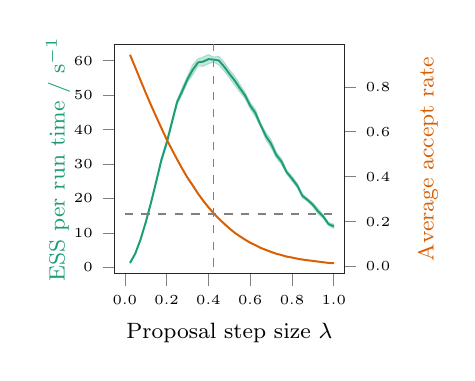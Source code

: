 % This file was created by matplotlib2tikz v0.6.11.
\pgfplotsset{scaled y ticks=false}

\begin{tikzpicture}

\definecolor{color1}{rgb}{0.851,0.373,0.008}
\definecolor{color0}{rgb}{0.106,0.62,0.467}

\begin{axis}[
  xlabel={\footnotesize Proposal step size $\lambda$},
  ylabel={\footnotesize\color{color0} ESS per run time / $\textrm{s}^{-1}$},
  y label style={at={(axis description cs:-0.15,.5)},rotate=0,anchor=south},
  width=45mm,
  height=45mm,
  xmin=-0.05, xmax=1.05,
  ymin=-1.872, ymax=64.773,
  xtick={-0.2,0,0.2,0.4,0.6,0.8,1,1.2},
  xticklabels={,0.0,0.2,0.4,0.6,0.8,1.0,},
  ytick={-10,0,10,20,30,40,50,60,70},
  yticklabels={,0,10,20,30,40,50,60,70},
  tick align=outside,
  tick pos=left,
  x grid style={white!80.0!black},
  y grid style={white!80.0!black},
  axis line style={lightgray!20.0!black},
  every tick label/.append style={font=\tiny},
]
\path [draw=color0, fill=color0, opacity=0.25] (axis cs:0.025,1.502)
--(axis cs:0.025,1.157)
--(axis cs:0.05,3.889)
--(axis cs:0.075,7.789)
--(axis cs:0.1,12.861)
--(axis cs:0.125,18.416)
--(axis cs:0.15,24.362)
--(axis cs:0.175,30.581)
--(axis cs:0.2,35.382)
--(axis cs:0.225,41.41)
--(axis cs:0.25,47.308)
--(axis cs:0.275,50.233)
--(axis cs:0.3,53.724)
--(axis cs:0.325,55.896)
--(axis cs:0.35,58.393)
--(axis cs:0.375,58.366)
--(axis cs:0.4,59.099)
--(axis cs:0.425,59.56)
--(axis cs:0.45,58.745)
--(axis cs:0.475,56.989)
--(axis cs:0.5,55.032)
--(axis cs:0.525,52.983)
--(axis cs:0.55,50.905)
--(axis cs:0.575,49.048)
--(axis cs:0.6,46.01)
--(axis cs:0.625,43.722)
--(axis cs:0.65,40.739)
--(axis cs:0.675,37.109)
--(axis cs:0.7,34.725)
--(axis cs:0.725,31.793)
--(axis cs:0.75,29.846)
--(axis cs:0.775,27.109)
--(axis cs:0.8,25.021)
--(axis cs:0.825,23.161)
--(axis cs:0.85,20.229)
--(axis cs:0.875,19.119)
--(axis cs:0.9,17.596)
--(axis cs:0.925,15.501)
--(axis cs:0.95,14.243)
--(axis cs:0.975,12.189)
--(axis cs:1,11.335)
--(axis cs:1,12.561)
--(axis cs:1,12.561)
--(axis cs:0.975,13.0)
--(axis cs:0.95,15.275)
--(axis cs:0.925,17.034)
--(axis cs:0.9,18.759)
--(axis cs:0.875,20.025)
--(axis cs:0.85,21.326)
--(axis cs:0.825,24.4)
--(axis cs:0.8,26.519)
--(axis cs:0.775,28.121)
--(axis cs:0.75,31.544)
--(axis cs:0.725,33.425)
--(axis cs:0.7,36.989)
--(axis cs:0.675,39.125)
--(axis cs:0.65,41.816)
--(axis cs:0.625,45.832)
--(axis cs:0.6,47.885)
--(axis cs:0.575,50.803)
--(axis cs:0.55,53.185)
--(axis cs:0.525,55.568)
--(axis cs:0.5,57.365)
--(axis cs:0.475,59.535)
--(axis cs:0.45,61.286)
--(axis cs:0.425,61.039)
--(axis cs:0.4,61.744)
--(axis cs:0.375,61.064)
--(axis cs:0.35,60.524)
--(axis cs:0.325,58.784)
--(axis cs:0.3,55.538)
--(axis cs:0.275,52.206)
--(axis cs:0.25,48.611)
--(axis cs:0.225,42.733)
--(axis cs:0.2,36.779)
--(axis cs:0.175,31.874)
--(axis cs:0.15,25.429)
--(axis cs:0.125,19.099)
--(axis cs:0.1,13.384)
--(axis cs:0.075,8.419)
--(axis cs:0.05,4.228)
--(axis cs:0.025,1.502)
--cycle;

\addplot [line width=0.7pt, color0, forget plot]
table {%
0.025 1.329
0.05 4.058
0.075 8.104
0.1 13.122
0.125 18.757
0.15 24.896
0.175 31.228
0.2 36.081
0.225 42.071
0.25 47.959
0.275 51.219
0.3 54.631
0.325 57.34
0.35 59.458
0.375 59.715
0.4 60.421
0.425 60.299
0.45 60.016
0.475 58.262
0.5 56.199
0.525 54.276
0.55 52.045
0.575 49.925
0.6 46.948
0.625 44.777
0.65 41.278
0.675 38.117
0.7 35.857
0.725 32.609
0.75 30.695
0.775 27.615
0.8 25.77
0.825 23.781
0.85 20.777
0.875 19.572
0.9 18.177
0.925 16.268
0.95 14.759
0.975 12.594
1 11.948
};

\end{axis}

\begin{axis}[
  ylabel={\footnotesize\color{color1} Average accept rate},
  axis y line*=right,
  axis x line=none,
  y label style={at={(axis description cs:1.45,.5)},rotate=0,anchor=south},
  width=45mm,
  height=45mm,
  xmin=-0.05, xmax=1.05,
  ymin=-0.033, ymax=0.99,
  ytick={-0.2,0,0.2,0.4,0.6,0.8,1,1.2},
  yticklabels={,0.0,0.2,0.4,0.6,0.8,1.0,},
  tick align=outside,
  tick pos=right,
  x grid style={white!80.0!black},
  y grid style={white!80.0!black},
  axis line style={lightgray!20.0!black},
  every tick label/.append style={font=\tiny},
]
\path [draw=color1, fill=color1, opacity=0.25] (axis cs:0.025,0.944)
--(axis cs:0.025,0.94)
--(axis cs:0.05,0.883)
--(axis cs:0.075,0.828)
--(axis cs:0.1,0.772)
--(axis cs:0.125,0.716)
--(axis cs:0.15,0.665)
--(axis cs:0.175,0.613)
--(axis cs:0.2,0.564)
--(axis cs:0.225,0.519)
--(axis cs:0.25,0.476)
--(axis cs:0.275,0.433)
--(axis cs:0.3,0.393)
--(axis cs:0.325,0.357)
--(axis cs:0.35,0.322)
--(axis cs:0.375,0.29)
--(axis cs:0.4,0.262)
--(axis cs:0.425,0.235)
--(axis cs:0.45,0.212)
--(axis cs:0.475,0.188)
--(axis cs:0.5,0.167)
--(axis cs:0.525,0.149)
--(axis cs:0.55,0.133)
--(axis cs:0.575,0.118)
--(axis cs:0.6,0.103)
--(axis cs:0.625,0.093)
--(axis cs:0.65,0.081)
--(axis cs:0.675,0.072)
--(axis cs:0.7,0.063)
--(axis cs:0.725,0.056)
--(axis cs:0.75,0.05)
--(axis cs:0.775,0.043)
--(axis cs:0.8,0.039)
--(axis cs:0.825,0.034)
--(axis cs:0.85,0.029)
--(axis cs:0.875,0.026)
--(axis cs:0.9,0.023)
--(axis cs:0.925,0.021)
--(axis cs:0.95,0.018)
--(axis cs:0.975,0.015)
--(axis cs:1,0.013)
--(axis cs:1,0.017)
--(axis cs:1,0.017)
--(axis cs:0.975,0.017)
--(axis cs:0.95,0.02)
--(axis cs:0.925,0.023)
--(axis cs:0.9,0.027)
--(axis cs:0.875,0.029)
--(axis cs:0.85,0.033)
--(axis cs:0.825,0.037)
--(axis cs:0.8,0.042)
--(axis cs:0.775,0.046)
--(axis cs:0.75,0.052)
--(axis cs:0.725,0.058)
--(axis cs:0.7,0.068)
--(axis cs:0.675,0.075)
--(axis cs:0.65,0.086)
--(axis cs:0.625,0.097)
--(axis cs:0.6,0.109)
--(axis cs:0.575,0.122)
--(axis cs:0.55,0.138)
--(axis cs:0.525,0.153)
--(axis cs:0.5,0.172)
--(axis cs:0.475,0.193)
--(axis cs:0.45,0.214)
--(axis cs:0.425,0.239)
--(axis cs:0.4,0.266)
--(axis cs:0.375,0.296)
--(axis cs:0.35,0.329)
--(axis cs:0.325,0.364)
--(axis cs:0.3,0.398)
--(axis cs:0.275,0.437)
--(axis cs:0.25,0.479)
--(axis cs:0.225,0.523)
--(axis cs:0.2,0.569)
--(axis cs:0.175,0.62)
--(axis cs:0.15,0.67)
--(axis cs:0.125,0.722)
--(axis cs:0.1,0.775)
--(axis cs:0.075,0.83)
--(axis cs:0.05,0.888)
--(axis cs:0.025,0.944)
--cycle;

\addplot [line width=0.7pt, color1, forget plot]
table {%
0.025 0.942
0.05 0.886
0.075 0.829
0.1 0.773
0.125 0.719
0.15 0.667
0.175 0.616
0.2 0.566
0.225 0.521
0.25 0.477
0.275 0.435
0.3 0.395
0.325 0.361
0.35 0.325
0.375 0.293
0.4 0.264
0.425 0.237
0.45 0.213
0.475 0.191
0.5 0.17
0.525 0.151
0.55 0.135
0.575 0.12
0.6 0.106
0.625 0.095
0.65 0.083
0.675 0.074
0.7 0.065
0.725 0.057
0.75 0.051
0.775 0.044
0.8 0.04
0.825 0.035
0.85 0.031
0.875 0.028
0.9 0.025
0.925 0.022
0.95 0.019
0.975 0.016
1 0.015
};
\addplot [lightgray!66.928!black, dashed, forget plot]
table {%
0 0.234
1 0.234
};
\addplot [lightgray!66.928!black, dashed, forget plot]
table {%
0.425 0
0.425 1
};

\end{axis}

\end{tikzpicture}
